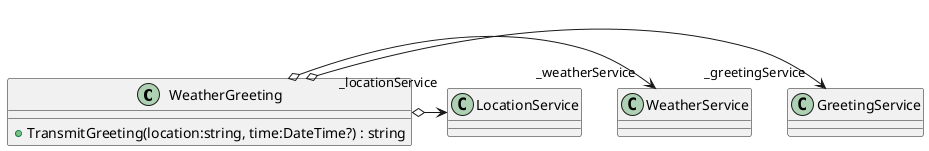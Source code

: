 @startuml
class WeatherGreeting {
    + TransmitGreeting(location:string, time:DateTime?) : string
}
WeatherGreeting o-> "_greetingService" GreetingService
WeatherGreeting o-> "_weatherService" WeatherService
WeatherGreeting o-> "_locationService" LocationService
@enduml
